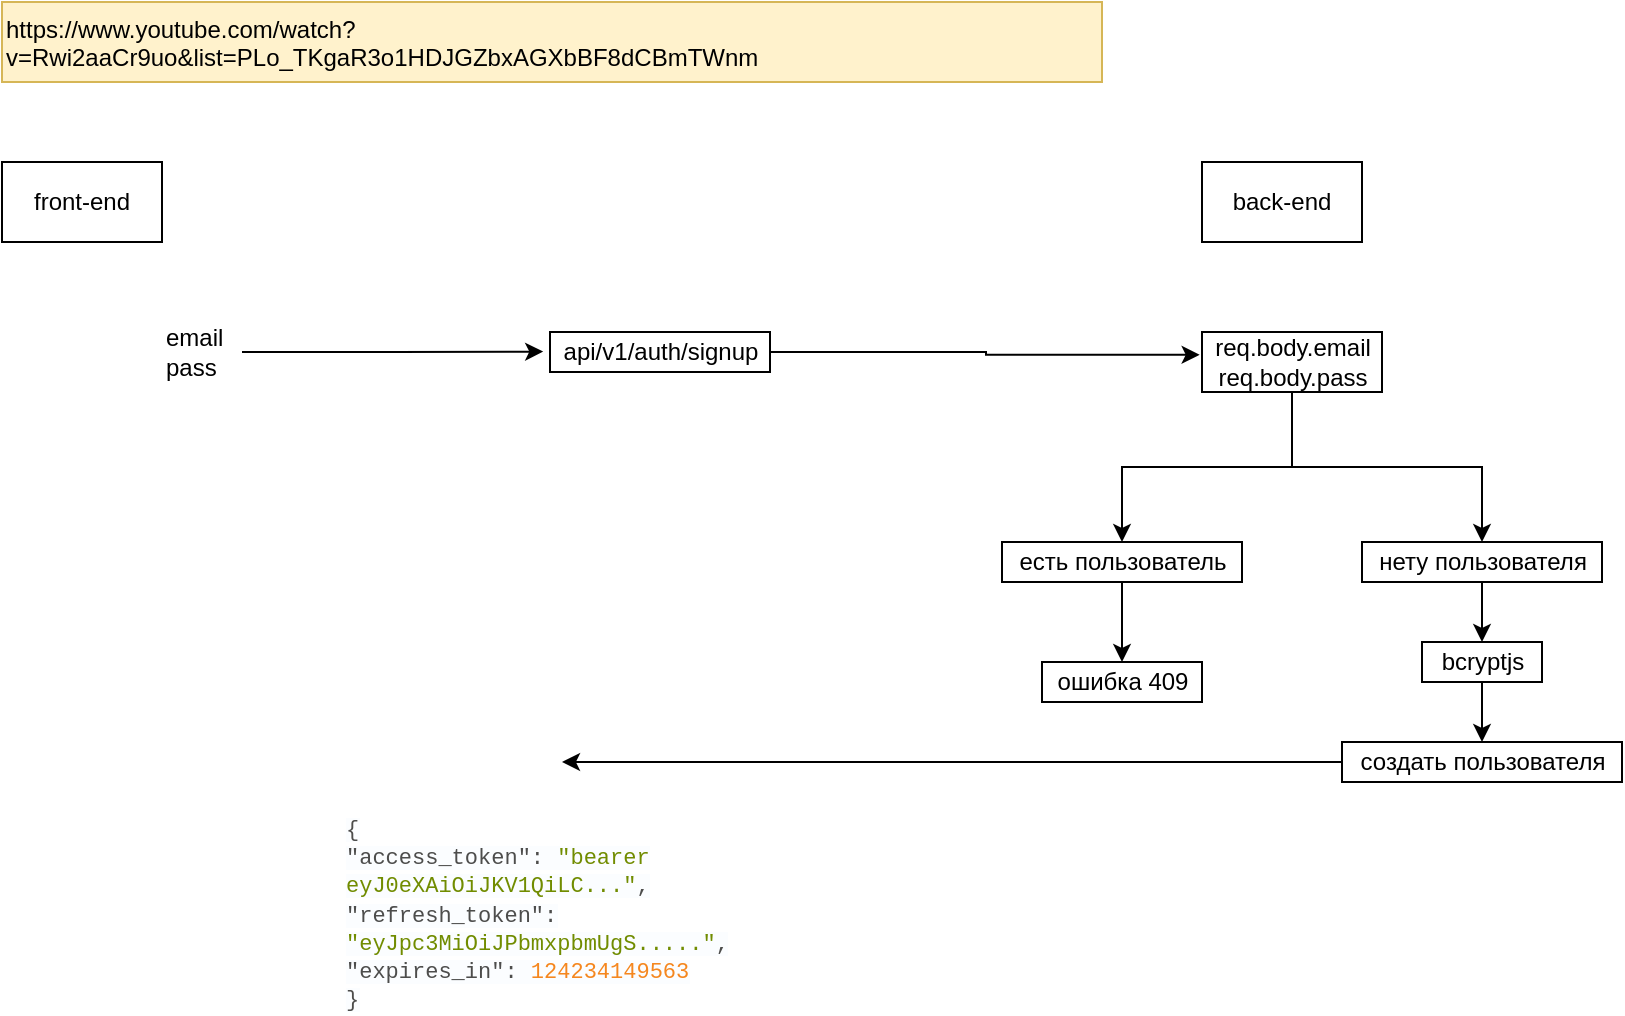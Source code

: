 <mxfile version="13.7.3" type="device" pages="3"><diagram id="lETfXe5tAOUT0ZYUBfgI" name="регистрация"><mxGraphModel dx="1024" dy="592" grid="1" gridSize="10" guides="1" tooltips="1" connect="1" arrows="1" fold="1" page="1" pageScale="1" pageWidth="827" pageHeight="1169" math="0" shadow="0"><root><mxCell id="0"/><mxCell id="1" parent="0"/><UserObject label="https://www.youtube.com/watch?v=Rwi2aaCr9uo&amp;list=PLo_TKgaR3o1HDJGZbxAGXbBF8dCBmTWnm" link="https://www.youtube.com/watch?v=Rwi2aaCr9uo&amp;list=PLo_TKgaR3o1HDJGZbxAGXbBF8dCBmTWnm" id="EkqoK-ifpojlDc0avgvz-1"><mxCell style="text;whiteSpace=wrap;html=1;fillColor=#fff2cc;strokeColor=#d6b656;" parent="1" vertex="1"><mxGeometry x="40" y="40" width="550" height="40" as="geometry"/></mxCell></UserObject><mxCell id="_f-C2mv3K6fEqYjBlifB-12" value="" style="edgeStyle=orthogonalEdgeStyle;rounded=0;orthogonalLoop=1;jettySize=auto;html=1;entryX=-0.013;entryY=0.38;entryDx=0;entryDy=0;entryPerimeter=0;" parent="1" source="EkqoK-ifpojlDc0avgvz-3" target="_f-C2mv3K6fEqYjBlifB-1" edge="1"><mxGeometry relative="1" as="geometry"><mxPoint x="640" y="220" as="targetPoint"/></mxGeometry></mxCell><mxCell id="EkqoK-ifpojlDc0avgvz-3" value="api/v1/auth/signup" style="text;html=1;align=center;verticalAlign=middle;resizable=0;points=[];autosize=1;strokeColor=#000000;" parent="1" vertex="1"><mxGeometry x="314" y="205" width="110" height="20" as="geometry"/></mxCell><mxCell id="EkqoK-ifpojlDc0avgvz-4" value="front-end" style="rounded=0;whiteSpace=wrap;html=1;strokeColor=#000000;" parent="1" vertex="1"><mxGeometry x="40" y="120" width="80" height="40" as="geometry"/></mxCell><mxCell id="EkqoK-ifpojlDc0avgvz-5" value="back-end" style="rounded=0;whiteSpace=wrap;html=1;strokeColor=#000000;" parent="1" vertex="1"><mxGeometry x="640" y="120" width="80" height="40" as="geometry"/></mxCell><mxCell id="_f-C2mv3K6fEqYjBlifB-10" style="edgeStyle=orthogonalEdgeStyle;rounded=0;orthogonalLoop=1;jettySize=auto;html=1;exitX=1;exitY=0.5;exitDx=0;exitDy=0;entryX=-0.031;entryY=0.49;entryDx=0;entryDy=0;entryPerimeter=0;" parent="1" source="EkqoK-ifpojlDc0avgvz-10" target="EkqoK-ifpojlDc0avgvz-3" edge="1"><mxGeometry relative="1" as="geometry"/></mxCell><mxCell id="EkqoK-ifpojlDc0avgvz-10" value="email&lt;br&gt;&lt;div&gt;&lt;span&gt;pass&lt;/span&gt;&lt;/div&gt;" style="whiteSpace=wrap;html=1;align=left;strokeColor=none;fillColor=none;" parent="1" vertex="1"><mxGeometry x="120" y="200" width="40" height="30" as="geometry"/></mxCell><mxCell id="_f-C2mv3K6fEqYjBlifB-3" value="" style="edgeStyle=orthogonalEdgeStyle;rounded=0;orthogonalLoop=1;jettySize=auto;html=1;" parent="1" source="_f-C2mv3K6fEqYjBlifB-1" target="_f-C2mv3K6fEqYjBlifB-2" edge="1"><mxGeometry relative="1" as="geometry"/></mxCell><mxCell id="_f-C2mv3K6fEqYjBlifB-5" value="" style="edgeStyle=orthogonalEdgeStyle;rounded=0;orthogonalLoop=1;jettySize=auto;html=1;" parent="1" source="_f-C2mv3K6fEqYjBlifB-1" target="_f-C2mv3K6fEqYjBlifB-4" edge="1"><mxGeometry relative="1" as="geometry"/></mxCell><mxCell id="_f-C2mv3K6fEqYjBlifB-1" value="req.body.email&lt;br&gt;req.body.pass" style="text;html=1;align=center;verticalAlign=middle;resizable=0;points=[];autosize=1;strokeColor=#000000;" parent="1" vertex="1"><mxGeometry x="640" y="205" width="90" height="30" as="geometry"/></mxCell><mxCell id="_f-C2mv3K6fEqYjBlifB-7" value="" style="edgeStyle=orthogonalEdgeStyle;rounded=0;orthogonalLoop=1;jettySize=auto;html=1;" parent="1" source="_f-C2mv3K6fEqYjBlifB-2" target="_f-C2mv3K6fEqYjBlifB-6" edge="1"><mxGeometry relative="1" as="geometry"/></mxCell><mxCell id="_f-C2mv3K6fEqYjBlifB-2" value="есть пользователь" style="text;html=1;align=center;verticalAlign=middle;resizable=0;points=[];autosize=1;strokeColor=#000000;" parent="1" vertex="1"><mxGeometry x="540" y="310" width="120" height="20" as="geometry"/></mxCell><mxCell id="_f-C2mv3K6fEqYjBlifB-9" value="" style="edgeStyle=orthogonalEdgeStyle;rounded=0;orthogonalLoop=1;jettySize=auto;html=1;" parent="1" source="EkqoK-ifpojlDc0avgvz-2" target="_f-C2mv3K6fEqYjBlifB-8" edge="1"><mxGeometry relative="1" as="geometry"/></mxCell><mxCell id="_f-C2mv3K6fEqYjBlifB-4" value="нету пользователя" style="text;html=1;align=center;verticalAlign=middle;resizable=0;points=[];autosize=1;strokeColor=#000000;" parent="1" vertex="1"><mxGeometry x="720" y="310" width="120" height="20" as="geometry"/></mxCell><mxCell id="_f-C2mv3K6fEqYjBlifB-6" value="ошибка 409" style="text;html=1;align=center;verticalAlign=middle;resizable=0;points=[];autosize=1;strokeColor=#000000;" parent="1" vertex="1"><mxGeometry x="560" y="370" width="80" height="20" as="geometry"/></mxCell><mxCell id="npZ7Pz6gxOvGcPfVy6lT-1" value="" style="edgeStyle=orthogonalEdgeStyle;rounded=0;orthogonalLoop=1;jettySize=auto;html=1;fontSize=11;" edge="1" parent="1" source="_f-C2mv3K6fEqYjBlifB-8"><mxGeometry relative="1" as="geometry"><mxPoint x="320" y="420" as="targetPoint"/></mxGeometry></mxCell><mxCell id="_f-C2mv3K6fEqYjBlifB-8" value="создать пользователя" style="text;html=1;align=center;verticalAlign=middle;resizable=0;points=[];autosize=1;strokeColor=#000000;" parent="1" vertex="1"><mxGeometry x="710" y="410" width="140" height="20" as="geometry"/></mxCell><mxCell id="EkqoK-ifpojlDc0avgvz-2" value="bcryptjs" style="text;html=1;align=center;verticalAlign=middle;resizable=0;points=[];autosize=1;strokeColor=#000000;" parent="1" vertex="1"><mxGeometry x="750" y="360" width="60" height="20" as="geometry"/></mxCell><mxCell id="_f-C2mv3K6fEqYjBlifB-14" value="" style="edgeStyle=orthogonalEdgeStyle;rounded=0;orthogonalLoop=1;jettySize=auto;html=1;" parent="1" source="_f-C2mv3K6fEqYjBlifB-4" target="EkqoK-ifpojlDc0avgvz-2" edge="1"><mxGeometry relative="1" as="geometry"><mxPoint x="780" y="330" as="sourcePoint"/><mxPoint x="780" y="410" as="targetPoint"/></mxGeometry></mxCell><mxCell id="dCVgIHrHkXSkZUAE9fwj-1" value="&lt;span style=&quot;color: rgb(77, 77, 76); font-family: menlo, monaco, consolas, &amp;quot;courier new&amp;quot;, courier, monospace; font-size: 11px; font-style: normal; font-weight: 400; letter-spacing: normal; text-indent: 0px; text-transform: none; word-spacing: 0px; background-color: rgb(251, 253, 255); display: inline; float: none;&quot;&gt;{&lt;br style=&quot;font-size: 11px;&quot;&gt;&lt;/span&gt;&lt;span class=&quot;hljs-attr&quot; style=&quot;transition: all 0.2s ease-in-out 0s, all 0.2s ease-in-out 0s, all 0.2s ease-in-out 0s, all 0.2s ease-in-out 0s, all 0.2s ease-in-out 0s; quotes: &amp;quot;«&amp;quot; &amp;quot;»&amp;quot;; color: rgb(77, 77, 76); font-family: menlo, monaco, consolas, &amp;quot;courier new&amp;quot;, courier, monospace; font-size: 11px; font-style: normal; font-weight: 400; letter-spacing: normal; text-indent: 0px; text-transform: none; word-spacing: 0px; background-color: rgb(251, 253, 255);&quot;&gt;&quot;access_token&quot;&lt;/span&gt;&lt;span style=&quot;color: rgb(77, 77, 76); font-family: menlo, monaco, consolas, &amp;quot;courier new&amp;quot;, courier, monospace; font-size: 11px; font-style: normal; font-weight: 400; letter-spacing: normal; text-indent: 0px; text-transform: none; word-spacing: 0px; background-color: rgb(251, 253, 255); display: inline; float: none;&quot;&gt;: &lt;/span&gt;&lt;span class=&quot;hljs-string&quot; style=&quot;transition: all 0.2s ease-in-out 0s, all 0.2s ease-in-out 0s, all 0.2s ease-in-out 0s, all 0.2s ease-in-out 0s, all 0.2s ease-in-out 0s; color: rgb(113, 140, 0); quotes: &amp;quot;«&amp;quot; &amp;quot;»&amp;quot;; font-family: menlo, monaco, consolas, &amp;quot;courier new&amp;quot;, courier, monospace; font-size: 11px; font-style: normal; font-weight: 400; letter-spacing: normal; text-indent: 0px; text-transform: none; word-spacing: 0px; background-color: rgb(251, 253, 255);&quot;&gt;&quot;bearer eyJ0eXAiOiJKV1QiLC...&quot;&lt;/span&gt;&lt;span style=&quot;color: rgb(77, 77, 76); font-family: menlo, monaco, consolas, &amp;quot;courier new&amp;quot;, courier, monospace; font-size: 11px; font-style: normal; font-weight: 400; letter-spacing: normal; text-indent: 0px; text-transform: none; word-spacing: 0px; background-color: rgb(251, 253, 255); display: inline; float: none;&quot;&gt;,&lt;br style=&quot;font-size: 11px;&quot;&gt;&lt;/span&gt;&lt;span class=&quot;hljs-attr&quot; style=&quot;transition: all 0.2s ease-in-out 0s, all 0.2s ease-in-out 0s, all 0.2s ease-in-out 0s, all 0.2s ease-in-out 0s, all 0.2s ease-in-out 0s; quotes: &amp;quot;«&amp;quot; &amp;quot;»&amp;quot;; color: rgb(77, 77, 76); font-family: menlo, monaco, consolas, &amp;quot;courier new&amp;quot;, courier, monospace; font-size: 11px; font-style: normal; font-weight: 400; letter-spacing: normal; text-indent: 0px; text-transform: none; word-spacing: 0px; background-color: rgb(251, 253, 255);&quot;&gt;&quot;refresh_token&quot;&lt;/span&gt;&lt;span style=&quot;color: rgb(77, 77, 76); font-family: menlo, monaco, consolas, &amp;quot;courier new&amp;quot;, courier, monospace; font-size: 11px; font-style: normal; font-weight: 400; letter-spacing: normal; text-indent: 0px; text-transform: none; word-spacing: 0px; background-color: rgb(251, 253, 255); display: inline; float: none;&quot;&gt;: &lt;/span&gt;&lt;span class=&quot;hljs-string&quot; style=&quot;transition: all 0.2s ease-in-out 0s, all 0.2s ease-in-out 0s, all 0.2s ease-in-out 0s, all 0.2s ease-in-out 0s, all 0.2s ease-in-out 0s; color: rgb(113, 140, 0); quotes: &amp;quot;«&amp;quot; &amp;quot;»&amp;quot;; font-family: menlo, monaco, consolas, &amp;quot;courier new&amp;quot;, courier, monospace; font-size: 11px; font-style: normal; font-weight: 400; letter-spacing: normal; text-indent: 0px; text-transform: none; word-spacing: 0px; background-color: rgb(251, 253, 255);&quot;&gt;&quot;eyJpc3MiOiJPbmxpbmUgS.....&quot;&lt;/span&gt;&lt;span style=&quot;color: rgb(77, 77, 76); font-family: menlo, monaco, consolas, &amp;quot;courier new&amp;quot;, courier, monospace; font-size: 11px; font-style: normal; font-weight: 400; letter-spacing: normal; text-indent: 0px; text-transform: none; word-spacing: 0px; background-color: rgb(251, 253, 255); display: inline; float: none;&quot;&gt;,&lt;br style=&quot;font-size: 11px;&quot;&gt;&lt;/span&gt;&lt;span class=&quot;hljs-attr&quot; style=&quot;transition: all 0.2s ease-in-out 0s, all 0.2s ease-in-out 0s, all 0.2s ease-in-out 0s, all 0.2s ease-in-out 0s, all 0.2s ease-in-out 0s; quotes: &amp;quot;«&amp;quot; &amp;quot;»&amp;quot;; color: rgb(77, 77, 76); font-family: menlo, monaco, consolas, &amp;quot;courier new&amp;quot;, courier, monospace; font-size: 11px; font-style: normal; font-weight: 400; letter-spacing: normal; text-indent: 0px; text-transform: none; word-spacing: 0px; background-color: rgb(251, 253, 255);&quot;&gt;&quot;expires_in&quot;&lt;/span&gt;&lt;span style=&quot;color: rgb(77, 77, 76); font-family: menlo, monaco, consolas, &amp;quot;courier new&amp;quot;, courier, monospace; font-size: 11px; font-style: normal; font-weight: 400; letter-spacing: normal; text-indent: 0px; text-transform: none; word-spacing: 0px; background-color: rgb(251, 253, 255); display: inline; float: none;&quot;&gt;: &lt;/span&gt;&lt;span class=&quot;hljs-number&quot; style=&quot;transition: all 0.2s ease-in-out 0s, all 0.2s ease-in-out 0s, all 0.2s ease-in-out 0s, all 0.2s ease-in-out 0s, all 0.2s ease-in-out 0s; color: rgb(245, 135, 31); quotes: &amp;quot;«&amp;quot; &amp;quot;»&amp;quot;; font-family: menlo, monaco, consolas, &amp;quot;courier new&amp;quot;, courier, monospace; font-size: 11px; font-style: normal; font-weight: 400; letter-spacing: normal; text-indent: 0px; text-transform: none; word-spacing: 0px; background-color: rgb(251, 253, 255);&quot;&gt;124234149563&lt;/span&gt;&lt;span style=&quot;color: rgb(77, 77, 76); font-family: menlo, monaco, consolas, &amp;quot;courier new&amp;quot;, courier, monospace; font-size: 11px; font-style: normal; font-weight: 400; letter-spacing: normal; text-indent: 0px; text-transform: none; word-spacing: 0px; background-color: rgb(251, 253, 255); display: inline; float: none;&quot;&gt;&lt;br style=&quot;font-size: 11px;&quot;&gt;}&lt;/span&gt;" style="text;whiteSpace=wrap;html=1;fontSize=11;" vertex="1" parent="1"><mxGeometry x="210" y="440" width="290" height="70" as="geometry"/></mxCell></root></mxGraphModel></diagram><diagram id="wbYeQRG2qOugLfUiVV8w" name="аунтификация"><mxGraphModel dx="1024" dy="592" grid="1" gridSize="10" guides="1" tooltips="1" connect="1" arrows="1" fold="1" page="1" pageScale="1" pageWidth="827" pageHeight="1169" math="0" shadow="0"><root><mxCell id="6sOqoWjY8E19bDUczfdh-0"/><mxCell id="6sOqoWjY8E19bDUczfdh-1" parent="6sOqoWjY8E19bDUczfdh-0"/><UserObject label="https://www.youtube.com/watch?v=Rwi2aaCr9uo&amp;list=PLo_TKgaR3o1HDJGZbxAGXbBF8dCBmTWnm" link="https://www.youtube.com/watch?v=Rwi2aaCr9uo&amp;list=PLo_TKgaR3o1HDJGZbxAGXbBF8dCBmTWnm" id="TXYIpJBqgN5Sq1oaFBYc-0"><mxCell style="text;whiteSpace=wrap;html=1;fillColor=#fff2cc;strokeColor=#d6b656;" parent="6sOqoWjY8E19bDUczfdh-1" vertex="1"><mxGeometry x="40" y="40" width="550" height="40" as="geometry"/></mxCell></UserObject><mxCell id="M9H0jTvXrvPwEbXQ6n63-0" value="" style="edgeStyle=orthogonalEdgeStyle;rounded=0;orthogonalLoop=1;jettySize=auto;html=1;entryX=-0.013;entryY=0.38;entryDx=0;entryDy=0;entryPerimeter=0;" parent="6sOqoWjY8E19bDUczfdh-1" source="M9H0jTvXrvPwEbXQ6n63-1" target="M9H0jTvXrvPwEbXQ6n63-8" edge="1"><mxGeometry relative="1" as="geometry"><mxPoint x="640" y="220" as="targetPoint"/></mxGeometry></mxCell><mxCell id="M9H0jTvXrvPwEbXQ6n63-1" value="api/v1/auth/login" style="text;html=1;align=center;verticalAlign=middle;resizable=0;points=[];autosize=1;strokeColor=#000000;" parent="6sOqoWjY8E19bDUczfdh-1" vertex="1"><mxGeometry x="319" y="205" width="100" height="20" as="geometry"/></mxCell><mxCell id="M9H0jTvXrvPwEbXQ6n63-2" value="front-end" style="rounded=0;whiteSpace=wrap;html=1;strokeColor=#000000;" parent="6sOqoWjY8E19bDUczfdh-1" vertex="1"><mxGeometry x="40" y="120" width="80" height="40" as="geometry"/></mxCell><mxCell id="M9H0jTvXrvPwEbXQ6n63-3" value="back-end" style="rounded=0;whiteSpace=wrap;html=1;strokeColor=#000000;" parent="6sOqoWjY8E19bDUczfdh-1" vertex="1"><mxGeometry x="640" y="120" width="80" height="40" as="geometry"/></mxCell><mxCell id="M9H0jTvXrvPwEbXQ6n63-4" style="edgeStyle=orthogonalEdgeStyle;rounded=0;orthogonalLoop=1;jettySize=auto;html=1;exitX=1;exitY=0.5;exitDx=0;exitDy=0;entryX=-0.031;entryY=0.49;entryDx=0;entryDy=0;entryPerimeter=0;" parent="6sOqoWjY8E19bDUczfdh-1" source="M9H0jTvXrvPwEbXQ6n63-5" target="M9H0jTvXrvPwEbXQ6n63-1" edge="1"><mxGeometry relative="1" as="geometry"/></mxCell><mxCell id="M9H0jTvXrvPwEbXQ6n63-5" value="email&lt;br&gt;&lt;div&gt;&lt;span&gt;pass&lt;/span&gt;&lt;/div&gt;" style="whiteSpace=wrap;html=1;align=left;strokeColor=none;fillColor=none;" parent="6sOqoWjY8E19bDUczfdh-1" vertex="1"><mxGeometry x="120" y="200" width="40" height="30" as="geometry"/></mxCell><mxCell id="M9H0jTvXrvPwEbXQ6n63-6" value="" style="edgeStyle=orthogonalEdgeStyle;rounded=0;orthogonalLoop=1;jettySize=auto;html=1;" parent="6sOqoWjY8E19bDUczfdh-1" source="M9H0jTvXrvPwEbXQ6n63-8" target="M9H0jTvXrvPwEbXQ6n63-10" edge="1"><mxGeometry relative="1" as="geometry"/></mxCell><mxCell id="M9H0jTvXrvPwEbXQ6n63-7" value="" style="edgeStyle=orthogonalEdgeStyle;rounded=0;orthogonalLoop=1;jettySize=auto;html=1;" parent="6sOqoWjY8E19bDUczfdh-1" source="M9H0jTvXrvPwEbXQ6n63-8" target="M9H0jTvXrvPwEbXQ6n63-12" edge="1"><mxGeometry relative="1" as="geometry"/></mxCell><mxCell id="M9H0jTvXrvPwEbXQ6n63-8" value="req.body.email&lt;br&gt;req.body.pass" style="text;html=1;align=center;verticalAlign=middle;resizable=0;points=[];autosize=1;strokeColor=#000000;" parent="6sOqoWjY8E19bDUczfdh-1" vertex="1"><mxGeometry x="590" y="205" width="90" height="30" as="geometry"/></mxCell><mxCell id="smUqeWIrh4z2OD8687dK-1" value="" style="edgeStyle=orthogonalEdgeStyle;rounded=0;orthogonalLoop=1;jettySize=auto;html=1;" parent="6sOqoWjY8E19bDUczfdh-1" source="smUqeWIrh4z2OD8687dK-0" target="M9H0jTvXrvPwEbXQ6n63-14" edge="1"><mxGeometry relative="1" as="geometry"/></mxCell><mxCell id="M9H0jTvXrvPwEbXQ6n63-10" value="есть пользователь" style="text;html=1;align=center;verticalAlign=middle;resizable=0;points=[];autosize=1;strokeColor=#000000;" parent="6sOqoWjY8E19bDUczfdh-1" vertex="1"><mxGeometry x="490" y="305" width="120" height="20" as="geometry"/></mxCell><mxCell id="M9H0jTvXrvPwEbXQ6n63-12" value="нету пользователя" style="text;html=1;align=center;verticalAlign=middle;resizable=0;points=[];autosize=1;strokeColor=#000000;" parent="6sOqoWjY8E19bDUczfdh-1" vertex="1"><mxGeometry x="670" y="305" width="120" height="20" as="geometry"/></mxCell><mxCell id="smUqeWIrh4z2OD8687dK-8" value="" style="edgeStyle=orthogonalEdgeStyle;rounded=0;orthogonalLoop=1;jettySize=auto;html=1;" parent="6sOqoWjY8E19bDUczfdh-1" source="M9H0jTvXrvPwEbXQ6n63-14" target="smUqeWIrh4z2OD8687dK-7" edge="1"><mxGeometry relative="1" as="geometry"/></mxCell><mxCell id="M9H0jTvXrvPwEbXQ6n63-14" value="пароли совпали" style="text;html=1;align=center;verticalAlign=middle;resizable=0;points=[];autosize=1;strokeColor=#000000;" parent="6sOqoWjY8E19bDUczfdh-1" vertex="1"><mxGeometry x="430" y="440" width="110" height="20" as="geometry"/></mxCell><mxCell id="M9H0jTvXrvPwEbXQ6n63-16" value="" style="edgeStyle=orthogonalEdgeStyle;rounded=0;orthogonalLoop=1;jettySize=auto;html=1;entryX=0.51;entryY=0.02;entryDx=0;entryDy=0;entryPerimeter=0;" parent="6sOqoWjY8E19bDUczfdh-1" source="M9H0jTvXrvPwEbXQ6n63-12" target="M9H0jTvXrvPwEbXQ6n63-17" edge="1"><mxGeometry relative="1" as="geometry"><mxPoint x="730" y="325" as="sourcePoint"/><mxPoint x="730" y="355" as="targetPoint"/></mxGeometry></mxCell><mxCell id="M9H0jTvXrvPwEbXQ6n63-17" value="ошибка 404" style="text;html=1;align=center;verticalAlign=middle;resizable=0;points=[];autosize=1;strokeColor=#000000;" parent="6sOqoWjY8E19bDUczfdh-1" vertex="1"><mxGeometry x="690" y="360" width="80" height="20" as="geometry"/></mxCell><mxCell id="smUqeWIrh4z2OD8687dK-4" value="" style="edgeStyle=orthogonalEdgeStyle;rounded=0;orthogonalLoop=1;jettySize=auto;html=1;" parent="6sOqoWjY8E19bDUczfdh-1" source="smUqeWIrh4z2OD8687dK-0" target="smUqeWIrh4z2OD8687dK-3" edge="1"><mxGeometry relative="1" as="geometry"/></mxCell><mxCell id="smUqeWIrh4z2OD8687dK-0" value="bcryptjs" style="text;html=1;align=center;verticalAlign=middle;resizable=0;points=[];autosize=1;strokeColor=#000000;" parent="6sOqoWjY8E19bDUczfdh-1" vertex="1"><mxGeometry x="520" y="360" width="60" height="20" as="geometry"/></mxCell><mxCell id="smUqeWIrh4z2OD8687dK-2" value="" style="edgeStyle=orthogonalEdgeStyle;rounded=0;orthogonalLoop=1;jettySize=auto;html=1;" parent="6sOqoWjY8E19bDUczfdh-1" source="M9H0jTvXrvPwEbXQ6n63-10" target="smUqeWIrh4z2OD8687dK-0" edge="1"><mxGeometry relative="1" as="geometry"><mxPoint x="550" y="325" as="sourcePoint"/><mxPoint x="550" y="430" as="targetPoint"/></mxGeometry></mxCell><mxCell id="smUqeWIrh4z2OD8687dK-6" value="" style="edgeStyle=orthogonalEdgeStyle;rounded=0;orthogonalLoop=1;jettySize=auto;html=1;" parent="6sOqoWjY8E19bDUczfdh-1" source="smUqeWIrh4z2OD8687dK-3" target="smUqeWIrh4z2OD8687dK-5" edge="1"><mxGeometry relative="1" as="geometry"/></mxCell><mxCell id="smUqeWIrh4z2OD8687dK-3" value="пароли не совпали" style="text;html=1;align=center;verticalAlign=middle;resizable=0;points=[];autosize=1;strokeColor=#000000;" parent="6sOqoWjY8E19bDUczfdh-1" vertex="1"><mxGeometry x="560" y="440" width="120" height="20" as="geometry"/></mxCell><mxCell id="smUqeWIrh4z2OD8687dK-5" value="ошибка 401" style="text;html=1;align=center;verticalAlign=middle;resizable=0;points=[];autosize=1;strokeColor=#000000;" parent="6sOqoWjY8E19bDUczfdh-1" vertex="1"><mxGeometry x="580" y="500" width="80" height="20" as="geometry"/></mxCell><mxCell id="gvozouZ7yzVcaIwQJCiJ-2" value="" style="edgeStyle=orthogonalEdgeStyle;rounded=0;orthogonalLoop=1;jettySize=auto;html=1;" edge="1" parent="6sOqoWjY8E19bDUczfdh-1" source="smUqeWIrh4z2OD8687dK-7" target="gvozouZ7yzVcaIwQJCiJ-1"><mxGeometry relative="1" as="geometry"/></mxCell><mxCell id="smUqeWIrh4z2OD8687dK-7" value="token" style="text;html=1;align=center;verticalAlign=middle;resizable=0;points=[];autosize=1;strokeColor=#000000;" parent="6sOqoWjY8E19bDUczfdh-1" vertex="1"><mxGeometry x="460" y="500" width="50" height="20" as="geometry"/></mxCell><mxCell id="smUqeWIrh4z2OD8687dK-9" value="jesonwebtoken" style="text;html=1;align=center;verticalAlign=middle;resizable=0;points=[];autosize=1;" parent="6sOqoWjY8E19bDUczfdh-1" vertex="1"><mxGeometry x="380" y="470" width="100" height="20" as="geometry"/></mxCell><mxCell id="gvozouZ7yzVcaIwQJCiJ-1" value="token" style="text;html=1;align=center;verticalAlign=middle;resizable=0;points=[];autosize=1;strokeColor=#000000;" vertex="1" parent="6sOqoWjY8E19bDUczfdh-1"><mxGeometry x="120" y="500" width="50" height="20" as="geometry"/></mxCell><mxCell id="gvozouZ7yzVcaIwQJCiJ-3" value="&lt;span style=&quot;color: rgb(77, 77, 76); font-family: menlo, monaco, consolas, &amp;quot;courier new&amp;quot;, courier, monospace; font-size: 11px; font-style: normal; font-weight: 400; letter-spacing: normal; text-indent: 0px; text-transform: none; word-spacing: 0px; background-color: rgb(251, 253, 255); display: inline; float: none;&quot;&gt;{&lt;br style=&quot;font-size: 11px;&quot;&gt;&lt;/span&gt;&lt;span class=&quot;hljs-attr&quot; style=&quot;transition: all 0.2s ease-in-out 0s, all 0.2s ease-in-out 0s, all 0.2s ease-in-out 0s, all 0.2s ease-in-out 0s, all 0.2s ease-in-out 0s; quotes: &amp;quot;«&amp;quot; &amp;quot;»&amp;quot;; color: rgb(77, 77, 76); font-family: menlo, monaco, consolas, &amp;quot;courier new&amp;quot;, courier, monospace; font-size: 11px; font-style: normal; font-weight: 400; letter-spacing: normal; text-indent: 0px; text-transform: none; word-spacing: 0px; background-color: rgb(251, 253, 255);&quot;&gt;&quot;access_token&quot;&lt;/span&gt;&lt;span style=&quot;color: rgb(77, 77, 76); font-family: menlo, monaco, consolas, &amp;quot;courier new&amp;quot;, courier, monospace; font-size: 11px; font-style: normal; font-weight: 400; letter-spacing: normal; text-indent: 0px; text-transform: none; word-spacing: 0px; background-color: rgb(251, 253, 255); display: inline; float: none;&quot;&gt;: &lt;/span&gt;&lt;span class=&quot;hljs-string&quot; style=&quot;transition: all 0.2s ease-in-out 0s, all 0.2s ease-in-out 0s, all 0.2s ease-in-out 0s, all 0.2s ease-in-out 0s, all 0.2s ease-in-out 0s; color: rgb(113, 140, 0); quotes: &amp;quot;«&amp;quot; &amp;quot;»&amp;quot;; font-family: menlo, monaco, consolas, &amp;quot;courier new&amp;quot;, courier, monospace; font-size: 11px; font-style: normal; font-weight: 400; letter-spacing: normal; text-indent: 0px; text-transform: none; word-spacing: 0px; background-color: rgb(251, 253, 255);&quot;&gt;&quot;bearer eyJ0eXAiOiJKV1QiLC...&quot;&lt;/span&gt;&lt;span style=&quot;color: rgb(77, 77, 76); font-family: menlo, monaco, consolas, &amp;quot;courier new&amp;quot;, courier, monospace; font-size: 11px; font-style: normal; font-weight: 400; letter-spacing: normal; text-indent: 0px; text-transform: none; word-spacing: 0px; background-color: rgb(251, 253, 255); display: inline; float: none;&quot;&gt;,&lt;br style=&quot;font-size: 11px;&quot;&gt;&lt;/span&gt;&lt;span class=&quot;hljs-attr&quot; style=&quot;transition: all 0.2s ease-in-out 0s, all 0.2s ease-in-out 0s, all 0.2s ease-in-out 0s, all 0.2s ease-in-out 0s, all 0.2s ease-in-out 0s; quotes: &amp;quot;«&amp;quot; &amp;quot;»&amp;quot;; color: rgb(77, 77, 76); font-family: menlo, monaco, consolas, &amp;quot;courier new&amp;quot;, courier, monospace; font-size: 11px; font-style: normal; font-weight: 400; letter-spacing: normal; text-indent: 0px; text-transform: none; word-spacing: 0px; background-color: rgb(251, 253, 255);&quot;&gt;&quot;refresh_token&quot;&lt;/span&gt;&lt;span style=&quot;color: rgb(77, 77, 76); font-family: menlo, monaco, consolas, &amp;quot;courier new&amp;quot;, courier, monospace; font-size: 11px; font-style: normal; font-weight: 400; letter-spacing: normal; text-indent: 0px; text-transform: none; word-spacing: 0px; background-color: rgb(251, 253, 255); display: inline; float: none;&quot;&gt;: &lt;/span&gt;&lt;span class=&quot;hljs-string&quot; style=&quot;transition: all 0.2s ease-in-out 0s, all 0.2s ease-in-out 0s, all 0.2s ease-in-out 0s, all 0.2s ease-in-out 0s, all 0.2s ease-in-out 0s; color: rgb(113, 140, 0); quotes: &amp;quot;«&amp;quot; &amp;quot;»&amp;quot;; font-family: menlo, monaco, consolas, &amp;quot;courier new&amp;quot;, courier, monospace; font-size: 11px; font-style: normal; font-weight: 400; letter-spacing: normal; text-indent: 0px; text-transform: none; word-spacing: 0px; background-color: rgb(251, 253, 255);&quot;&gt;&quot;eyJpc3MiOiJPbmxpbmUgS.....&quot;&lt;/span&gt;&lt;span style=&quot;color: rgb(77, 77, 76); font-family: menlo, monaco, consolas, &amp;quot;courier new&amp;quot;, courier, monospace; font-size: 11px; font-style: normal; font-weight: 400; letter-spacing: normal; text-indent: 0px; text-transform: none; word-spacing: 0px; background-color: rgb(251, 253, 255); display: inline; float: none;&quot;&gt;,&lt;br style=&quot;font-size: 11px;&quot;&gt;&lt;/span&gt;&lt;span class=&quot;hljs-attr&quot; style=&quot;transition: all 0.2s ease-in-out 0s, all 0.2s ease-in-out 0s, all 0.2s ease-in-out 0s, all 0.2s ease-in-out 0s, all 0.2s ease-in-out 0s; quotes: &amp;quot;«&amp;quot; &amp;quot;»&amp;quot;; color: rgb(77, 77, 76); font-family: menlo, monaco, consolas, &amp;quot;courier new&amp;quot;, courier, monospace; font-size: 11px; font-style: normal; font-weight: 400; letter-spacing: normal; text-indent: 0px; text-transform: none; word-spacing: 0px; background-color: rgb(251, 253, 255);&quot;&gt;&quot;expires_in&quot;&lt;/span&gt;&lt;span style=&quot;color: rgb(77, 77, 76); font-family: menlo, monaco, consolas, &amp;quot;courier new&amp;quot;, courier, monospace; font-size: 11px; font-style: normal; font-weight: 400; letter-spacing: normal; text-indent: 0px; text-transform: none; word-spacing: 0px; background-color: rgb(251, 253, 255); display: inline; float: none;&quot;&gt;: &lt;/span&gt;&lt;span class=&quot;hljs-number&quot; style=&quot;transition: all 0.2s ease-in-out 0s, all 0.2s ease-in-out 0s, all 0.2s ease-in-out 0s, all 0.2s ease-in-out 0s, all 0.2s ease-in-out 0s; color: rgb(245, 135, 31); quotes: &amp;quot;«&amp;quot; &amp;quot;»&amp;quot;; font-family: menlo, monaco, consolas, &amp;quot;courier new&amp;quot;, courier, monospace; font-size: 11px; font-style: normal; font-weight: 400; letter-spacing: normal; text-indent: 0px; text-transform: none; word-spacing: 0px; background-color: rgb(251, 253, 255);&quot;&gt;124234149563&lt;/span&gt;&lt;span style=&quot;color: rgb(77, 77, 76); font-family: menlo, monaco, consolas, &amp;quot;courier new&amp;quot;, courier, monospace; font-size: 11px; font-style: normal; font-weight: 400; letter-spacing: normal; text-indent: 0px; text-transform: none; word-spacing: 0px; background-color: rgb(251, 253, 255); display: inline; float: none;&quot;&gt;&lt;br style=&quot;font-size: 11px;&quot;&gt;}&lt;/span&gt;" style="text;whiteSpace=wrap;html=1;fontSize=11;" vertex="1" parent="6sOqoWjY8E19bDUczfdh-1"><mxGeometry x="100" y="420" width="290" height="70" as="geometry"/></mxCell><mxCell id="g5p_xjqG70gJkTkS2flr-0" value="когда наступает expires_in" style="text;html=1;align=center;verticalAlign=middle;resizable=0;points=[];autosize=1;fontSize=11;" vertex="1" parent="6sOqoWjY8E19bDUczfdh-1"><mxGeometry x="274" y="740" width="150" height="20" as="geometry"/></mxCell><mxCell id="g5p_xjqG70gJkTkS2flr-2" value="" style="edgeStyle=orthogonalEdgeStyle;rounded=0;orthogonalLoop=1;jettySize=auto;html=1;fontSize=11;" edge="1" parent="6sOqoWjY8E19bDUczfdh-1" source="g5p_xjqG70gJkTkS2flr-1"><mxGeometry relative="1" as="geometry"><mxPoint x="500" y="790" as="targetPoint"/></mxGeometry></mxCell><mxCell id="g5p_xjqG70gJkTkS2flr-1" value="refresh_token" style="text;html=1;align=center;verticalAlign=middle;resizable=0;points=[];autosize=1;fontSize=11;strokeColor=#000000;" vertex="1" parent="6sOqoWjY8E19bDUczfdh-1"><mxGeometry x="90" y="780" width="80" height="20" as="geometry"/></mxCell><mxCell id="g5p_xjqG70gJkTkS2flr-5" value="" style="edgeStyle=orthogonalEdgeStyle;rounded=0;orthogonalLoop=1;jettySize=auto;html=1;fontSize=11;" edge="1" parent="6sOqoWjY8E19bDUczfdh-1" source="g5p_xjqG70gJkTkS2flr-3" target="g5p_xjqG70gJkTkS2flr-4"><mxGeometry relative="1" as="geometry"/></mxCell><mxCell id="g5p_xjqG70gJkTkS2flr-7" value="" style="edgeStyle=orthogonalEdgeStyle;rounded=0;orthogonalLoop=1;jettySize=auto;html=1;fontSize=11;" edge="1" parent="6sOqoWjY8E19bDUczfdh-1" source="g5p_xjqG70gJkTkS2flr-3" target="g5p_xjqG70gJkTkS2flr-6"><mxGeometry relative="1" as="geometry"/></mxCell><mxCell id="g5p_xjqG70gJkTkS2flr-3" value="токен валидный" style="text;html=1;align=center;verticalAlign=middle;resizable=0;points=[];autosize=1;fontSize=11;labelBorderColor=none;strokeColor=#000000;" vertex="1" parent="6sOqoWjY8E19bDUczfdh-1"><mxGeometry x="500" y="780" width="100" height="20" as="geometry"/></mxCell><mxCell id="g5p_xjqG70gJkTkS2flr-11" value="" style="edgeStyle=orthogonalEdgeStyle;rounded=0;orthogonalLoop=1;jettySize=auto;html=1;fontSize=11;" edge="1" parent="6sOqoWjY8E19bDUczfdh-1" source="g5p_xjqG70gJkTkS2flr-4" target="g5p_xjqG70gJkTkS2flr-10"><mxGeometry relative="1" as="geometry"/></mxCell><mxCell id="g5p_xjqG70gJkTkS2flr-4" value="да" style="text;html=1;align=center;verticalAlign=middle;resizable=0;points=[];autosize=1;fontSize=11;labelBorderColor=none;strokeColor=#000000;" vertex="1" parent="6sOqoWjY8E19bDUczfdh-1"><mxGeometry x="470" y="860" width="30" height="20" as="geometry"/></mxCell><mxCell id="g5p_xjqG70gJkTkS2flr-9" value="" style="edgeStyle=orthogonalEdgeStyle;rounded=0;orthogonalLoop=1;jettySize=auto;html=1;fontSize=11;" edge="1" parent="6sOqoWjY8E19bDUczfdh-1" source="g5p_xjqG70gJkTkS2flr-6" target="g5p_xjqG70gJkTkS2flr-8"><mxGeometry relative="1" as="geometry"/></mxCell><mxCell id="g5p_xjqG70gJkTkS2flr-6" value="нет" style="text;html=1;align=center;verticalAlign=middle;resizable=0;points=[];autosize=1;fontSize=11;labelBorderColor=none;strokeColor=#000000;" vertex="1" parent="6sOqoWjY8E19bDUczfdh-1"><mxGeometry x="600" y="860" width="30" height="20" as="geometry"/></mxCell><mxCell id="g5p_xjqG70gJkTkS2flr-8" value="ошибка 401" style="text;html=1;align=center;verticalAlign=middle;resizable=0;points=[];autosize=1;fontSize=11;labelBorderColor=none;strokeColor=#000000;" vertex="1" parent="6sOqoWjY8E19bDUczfdh-1"><mxGeometry x="575" y="920" width="80" height="20" as="geometry"/></mxCell><mxCell id="g5p_xjqG70gJkTkS2flr-10" value="bearer token" style="text;html=1;align=center;verticalAlign=middle;resizable=0;points=[];autosize=1;fontSize=11;labelBorderColor=none;strokeColor=#000000;" vertex="1" parent="6sOqoWjY8E19bDUczfdh-1"><mxGeometry x="90" y="860" width="80" height="20" as="geometry"/></mxCell><mxCell id="soadtLadPDzdod_jK-GU-0" value="&lt;span style=&quot;color: rgb(77 , 77 , 76) ; font-family: &amp;#34;menlo&amp;#34; , &amp;#34;monaco&amp;#34; , &amp;#34;consolas&amp;#34; , &amp;#34;courier new&amp;#34; , &amp;#34;courier&amp;#34; , monospace ; font-size: 11px ; font-style: normal ; font-weight: 400 ; letter-spacing: normal ; text-indent: 0px ; text-transform: none ; word-spacing: 0px ; background-color: rgb(251 , 253 , 255) ; display: inline ; float: none&quot;&gt;{&lt;br style=&quot;font-size: 11px&quot;&gt;&lt;/span&gt;&lt;span class=&quot;hljs-attr&quot; style=&quot;transition: all 0.2s ease-in-out 0s , all 0.2s ease-in-out 0s , all 0.2s ease-in-out 0s , all 0.2s ease-in-out 0s , all 0.2s ease-in-out 0s ; quotes: &amp;#34;«&amp;#34; &amp;#34;»&amp;#34; ; color: rgb(77 , 77 , 76) ; font-family: &amp;#34;menlo&amp;#34; , &amp;#34;monaco&amp;#34; , &amp;#34;consolas&amp;#34; , &amp;#34;courier new&amp;#34; , &amp;#34;courier&amp;#34; , monospace ; font-size: 11px ; font-style: normal ; font-weight: 400 ; letter-spacing: normal ; text-indent: 0px ; text-transform: none ; word-spacing: 0px ; background-color: rgb(251 , 253 , 255)&quot;&gt;&quot;access_token&quot;&lt;/span&gt;&lt;span style=&quot;color: rgb(77 , 77 , 76) ; font-family: &amp;#34;menlo&amp;#34; , &amp;#34;monaco&amp;#34; , &amp;#34;consolas&amp;#34; , &amp;#34;courier new&amp;#34; , &amp;#34;courier&amp;#34; , monospace ; font-size: 11px ; font-style: normal ; font-weight: 400 ; letter-spacing: normal ; text-indent: 0px ; text-transform: none ; word-spacing: 0px ; background-color: rgb(251 , 253 , 255) ; display: inline ; float: none&quot;&gt;: &lt;/span&gt;&lt;span class=&quot;hljs-string&quot; style=&quot;transition: all 0.2s ease-in-out 0s , all 0.2s ease-in-out 0s , all 0.2s ease-in-out 0s , all 0.2s ease-in-out 0s , all 0.2s ease-in-out 0s ; color: rgb(113 , 140 , 0) ; quotes: &amp;#34;«&amp;#34; &amp;#34;»&amp;#34; ; font-family: &amp;#34;menlo&amp;#34; , &amp;#34;monaco&amp;#34; , &amp;#34;consolas&amp;#34; , &amp;#34;courier new&amp;#34; , &amp;#34;courier&amp;#34; , monospace ; font-size: 11px ; font-style: normal ; font-weight: 400 ; letter-spacing: normal ; text-indent: 0px ; text-transform: none ; word-spacing: 0px ; background-color: rgb(251 , 253 , 255)&quot;&gt;&quot;bearer eyJ0eXAiOiJKV1QiLC...&quot;&lt;/span&gt;&lt;span style=&quot;color: rgb(77 , 77 , 76) ; font-family: &amp;#34;menlo&amp;#34; , &amp;#34;monaco&amp;#34; , &amp;#34;consolas&amp;#34; , &amp;#34;courier new&amp;#34; , &amp;#34;courier&amp;#34; , monospace ; font-size: 11px ; font-style: normal ; font-weight: 400 ; letter-spacing: normal ; text-indent: 0px ; text-transform: none ; word-spacing: 0px ; background-color: rgb(251 , 253 , 255) ; display: inline ; float: none&quot;&gt;,&lt;/span&gt;&lt;span style=&quot;color: rgb(77 , 77 , 76) ; font-family: &amp;#34;menlo&amp;#34; , &amp;#34;monaco&amp;#34; , &amp;#34;consolas&amp;#34; , &amp;#34;courier new&amp;#34; , &amp;#34;courier&amp;#34; , monospace ; font-size: 11px ; font-style: normal ; font-weight: 400 ; letter-spacing: normal ; text-indent: 0px ; text-transform: none ; word-spacing: 0px ; background-color: rgb(251 , 253 , 255) ; display: inline ; float: none&quot;&gt;&lt;br style=&quot;font-size: 11px&quot;&gt;&lt;/span&gt;&lt;span class=&quot;hljs-attr&quot; style=&quot;transition: all 0.2s ease-in-out 0s , all 0.2s ease-in-out 0s , all 0.2s ease-in-out 0s , all 0.2s ease-in-out 0s , all 0.2s ease-in-out 0s ; quotes: &amp;#34;«&amp;#34; &amp;#34;»&amp;#34; ; color: rgb(77 , 77 , 76) ; font-family: &amp;#34;menlo&amp;#34; , &amp;#34;monaco&amp;#34; , &amp;#34;consolas&amp;#34; , &amp;#34;courier new&amp;#34; , &amp;#34;courier&amp;#34; , monospace ; font-size: 11px ; font-style: normal ; font-weight: 400 ; letter-spacing: normal ; text-indent: 0px ; text-transform: none ; word-spacing: 0px ; background-color: rgb(251 , 253 , 255)&quot;&gt;&quot;expires_in&quot;&lt;/span&gt;&lt;span style=&quot;color: rgb(77 , 77 , 76) ; font-family: &amp;#34;menlo&amp;#34; , &amp;#34;monaco&amp;#34; , &amp;#34;consolas&amp;#34; , &amp;#34;courier new&amp;#34; , &amp;#34;courier&amp;#34; , monospace ; font-size: 11px ; font-style: normal ; font-weight: 400 ; letter-spacing: normal ; text-indent: 0px ; text-transform: none ; word-spacing: 0px ; background-color: rgb(251 , 253 , 255) ; display: inline ; float: none&quot;&gt;: &lt;/span&gt;&lt;span class=&quot;hljs-number&quot; style=&quot;transition: all 0.2s ease-in-out 0s , all 0.2s ease-in-out 0s , all 0.2s ease-in-out 0s , all 0.2s ease-in-out 0s , all 0.2s ease-in-out 0s ; color: rgb(245 , 135 , 31) ; quotes: &amp;#34;«&amp;#34; &amp;#34;»&amp;#34; ; font-family: &amp;#34;menlo&amp;#34; , &amp;#34;monaco&amp;#34; , &amp;#34;consolas&amp;#34; , &amp;#34;courier new&amp;#34; , &amp;#34;courier&amp;#34; , monospace ; font-size: 11px ; font-style: normal ; font-weight: 400 ; letter-spacing: normal ; text-indent: 0px ; text-transform: none ; word-spacing: 0px ; background-color: rgb(251 , 253 , 255)&quot;&gt;124234149563&lt;/span&gt;&lt;span style=&quot;color: rgb(77 , 77 , 76) ; font-family: &amp;#34;menlo&amp;#34; , &amp;#34;monaco&amp;#34; , &amp;#34;consolas&amp;#34; , &amp;#34;courier new&amp;#34; , &amp;#34;courier&amp;#34; , monospace ; font-size: 11px ; font-style: normal ; font-weight: 400 ; letter-spacing: normal ; text-indent: 0px ; text-transform: none ; word-spacing: 0px ; background-color: rgb(251 , 253 , 255) ; display: inline ; float: none&quot;&gt;&lt;br style=&quot;font-size: 11px&quot;&gt;}&lt;/span&gt;" style="text;whiteSpace=wrap;html=1;fontSize=11;" vertex="1" parent="6sOqoWjY8E19bDUczfdh-1"><mxGeometry x="86.5" y="570" width="290" height="70" as="geometry"/></mxCell><mxCell id="soadtLadPDzdod_jK-GU-1" value="&lt;span style=&quot;color: rgb(77 , 77 , 76) ; font-family: &amp;#34;menlo&amp;#34; , &amp;#34;monaco&amp;#34; , &amp;#34;consolas&amp;#34; , &amp;#34;courier new&amp;#34; , &amp;#34;courier&amp;#34; , monospace ; font-size: 11px ; font-style: normal ; font-weight: 400 ; letter-spacing: normal ; text-indent: 0px ; text-transform: none ; word-spacing: 0px ; background-color: rgb(251 , 253 , 255) ; display: inline ; float: none&quot;&gt;{&lt;/span&gt;&lt;span style=&quot;color: rgb(77 , 77 , 76) ; font-family: &amp;#34;menlo&amp;#34; , &amp;#34;monaco&amp;#34; , &amp;#34;consolas&amp;#34; , &amp;#34;courier new&amp;#34; , &amp;#34;courier&amp;#34; , monospace ; font-size: 11px ; font-style: normal ; font-weight: 400 ; letter-spacing: normal ; text-indent: 0px ; text-transform: none ; word-spacing: 0px ; background-color: rgb(251 , 253 , 255) ; display: inline ; float: none&quot;&gt;&lt;br style=&quot;font-size: 11px&quot;&gt;&lt;/span&gt;&lt;span class=&quot;hljs-attr&quot; style=&quot;transition: all 0.2s ease-in-out 0s , all 0.2s ease-in-out 0s , all 0.2s ease-in-out 0s , all 0.2s ease-in-out 0s , all 0.2s ease-in-out 0s ; quotes: &amp;#34;«&amp;#34; &amp;#34;»&amp;#34; ; color: rgb(77 , 77 , 76) ; font-family: &amp;#34;menlo&amp;#34; , &amp;#34;monaco&amp;#34; , &amp;#34;consolas&amp;#34; , &amp;#34;courier new&amp;#34; , &amp;#34;courier&amp;#34; , monospace ; font-size: 11px ; font-style: normal ; font-weight: 400 ; letter-spacing: normal ; text-indent: 0px ; text-transform: none ; word-spacing: 0px ; background-color: rgb(251 , 253 , 255)&quot;&gt;&quot;refresh_token&quot;&lt;/span&gt;&lt;span style=&quot;color: rgb(77 , 77 , 76) ; font-family: &amp;#34;menlo&amp;#34; , &amp;#34;monaco&amp;#34; , &amp;#34;consolas&amp;#34; , &amp;#34;courier new&amp;#34; , &amp;#34;courier&amp;#34; , monospace ; font-size: 11px ; font-style: normal ; font-weight: 400 ; letter-spacing: normal ; text-indent: 0px ; text-transform: none ; word-spacing: 0px ; background-color: rgb(251 , 253 , 255) ; display: inline ; float: none&quot;&gt;: &lt;/span&gt;&lt;span class=&quot;hljs-string&quot; style=&quot;transition: all 0.2s ease-in-out 0s , all 0.2s ease-in-out 0s , all 0.2s ease-in-out 0s , all 0.2s ease-in-out 0s , all 0.2s ease-in-out 0s ; color: rgb(113 , 140 , 0) ; quotes: &amp;#34;«&amp;#34; &amp;#34;»&amp;#34; ; font-family: &amp;#34;menlo&amp;#34; , &amp;#34;monaco&amp;#34; , &amp;#34;consolas&amp;#34; , &amp;#34;courier new&amp;#34; , &amp;#34;courier&amp;#34; , monospace ; font-size: 11px ; font-style: normal ; font-weight: 400 ; letter-spacing: normal ; text-indent: 0px ; text-transform: none ; word-spacing: 0px ; background-color: rgb(251 , 253 , 255)&quot;&gt;&quot;eyJpc3MiOiJPbmxpbmUgS.....&quot;&lt;/span&gt;&lt;span style=&quot;color: rgb(77 , 77 , 76) ; font-family: &amp;#34;menlo&amp;#34; , &amp;#34;monaco&amp;#34; , &amp;#34;consolas&amp;#34; , &amp;#34;courier new&amp;#34; , &amp;#34;courier&amp;#34; , monospace ; font-size: 11px ; font-style: normal ; font-weight: 400 ; letter-spacing: normal ; text-indent: 0px ; text-transform: none ; word-spacing: 0px ; background-color: rgb(251 , 253 , 255) ; display: inline ; float: none&quot;&gt;,&lt;br style=&quot;font-size: 11px&quot;&gt;&lt;/span&gt;&lt;span class=&quot;hljs-attr&quot; style=&quot;transition: all 0.2s ease-in-out 0s , all 0.2s ease-in-out 0s , all 0.2s ease-in-out 0s , all 0.2s ease-in-out 0s , all 0.2s ease-in-out 0s ; quotes: &amp;#34;«&amp;#34; &amp;#34;»&amp;#34; ; color: rgb(77 , 77 , 76) ; font-family: &amp;#34;menlo&amp;#34; , &amp;#34;monaco&amp;#34; , &amp;#34;consolas&amp;#34; , &amp;#34;courier new&amp;#34; , &amp;#34;courier&amp;#34; , monospace ; font-size: 11px ; font-style: normal ; font-weight: 400 ; letter-spacing: normal ; text-indent: 0px ; text-transform: none ; word-spacing: 0px ; background-color: rgb(251 , 253 , 255)&quot;&gt;&quot;expires_in&quot;&lt;/span&gt;&lt;span style=&quot;color: rgb(77 , 77 , 76) ; font-family: &amp;#34;menlo&amp;#34; , &amp;#34;monaco&amp;#34; , &amp;#34;consolas&amp;#34; , &amp;#34;courier new&amp;#34; , &amp;#34;courier&amp;#34; , monospace ; font-size: 11px ; font-style: normal ; font-weight: 400 ; letter-spacing: normal ; text-indent: 0px ; text-transform: none ; word-spacing: 0px ; background-color: rgb(251 , 253 , 255) ; display: inline ; float: none&quot;&gt;: &lt;/span&gt;&lt;span class=&quot;hljs-number&quot; style=&quot;transition: all 0.2s ease-in-out 0s , all 0.2s ease-in-out 0s , all 0.2s ease-in-out 0s , all 0.2s ease-in-out 0s , all 0.2s ease-in-out 0s ; color: rgb(245 , 135 , 31) ; quotes: &amp;#34;«&amp;#34; &amp;#34;»&amp;#34; ; font-family: &amp;#34;menlo&amp;#34; , &amp;#34;monaco&amp;#34; , &amp;#34;consolas&amp;#34; , &amp;#34;courier new&amp;#34; , &amp;#34;courier&amp;#34; , monospace ; font-size: 11px ; font-style: normal ; font-weight: 400 ; letter-spacing: normal ; text-indent: 0px ; text-transform: none ; word-spacing: 0px ; background-color: rgb(251 , 253 , 255)&quot;&gt;124234149563&lt;/span&gt;&lt;span style=&quot;color: rgb(77 , 77 , 76) ; font-family: &amp;#34;menlo&amp;#34; , &amp;#34;monaco&amp;#34; , &amp;#34;consolas&amp;#34; , &amp;#34;courier new&amp;#34; , &amp;#34;courier&amp;#34; , monospace ; font-size: 11px ; font-style: normal ; font-weight: 400 ; letter-spacing: normal ; text-indent: 0px ; text-transform: none ; word-spacing: 0px ; background-color: rgb(251 , 253 , 255) ; display: inline ; float: none&quot;&gt;&lt;br style=&quot;font-size: 11px&quot;&gt;}&lt;/span&gt;" style="text;whiteSpace=wrap;html=1;fontSize=11;" vertex="1" parent="6sOqoWjY8E19bDUczfdh-1"><mxGeometry x="460" y="570" width="290" height="70" as="geometry"/></mxCell><mxCell id="soadtLadPDzdod_jK-GU-2" value="access_token" style="rounded=0;whiteSpace=wrap;html=1;strokeColor=#000000;fontSize=11;" vertex="1" parent="6sOqoWjY8E19bDUczfdh-1"><mxGeometry x="80" y="1040" width="80" height="40" as="geometry"/></mxCell></root></mxGraphModel></diagram><diagram id="7mPpiJY8gHfLKgciFY0S" name="авторизация"><mxGraphModel dx="1024" dy="592" grid="1" gridSize="10" guides="1" tooltips="1" connect="1" arrows="1" fold="1" page="1" pageScale="1" pageWidth="827" pageHeight="1169" math="0" shadow="0"><root><mxCell id="NvnTZ8Yi3g5UmFaRoHG_-0"/><mxCell id="NvnTZ8Yi3g5UmFaRoHG_-1" parent="NvnTZ8Yi3g5UmFaRoHG_-0"/><mxCell id="krp4EWn6b3AbGmxDSOUr-0" value="" style="edgeStyle=orthogonalEdgeStyle;rounded=0;orthogonalLoop=1;jettySize=auto;html=1;entryX=-0.013;entryY=0.38;entryDx=0;entryDy=0;entryPerimeter=0;" edge="1" parent="NvnTZ8Yi3g5UmFaRoHG_-1" source="krp4EWn6b3AbGmxDSOUr-1" target="krp4EWn6b3AbGmxDSOUr-8"><mxGeometry relative="1" as="geometry"><mxPoint x="640" y="140" as="targetPoint"/></mxGeometry></mxCell><mxCell id="krp4EWn6b3AbGmxDSOUr-1" value="api/v1/some-page" style="text;html=1;align=center;verticalAlign=middle;resizable=0;points=[];autosize=1;strokeColor=#000000;" vertex="1" parent="NvnTZ8Yi3g5UmFaRoHG_-1"><mxGeometry x="314" y="125" width="110" height="20" as="geometry"/></mxCell><mxCell id="krp4EWn6b3AbGmxDSOUr-2" value="front-end" style="rounded=0;whiteSpace=wrap;html=1;strokeColor=#000000;" vertex="1" parent="NvnTZ8Yi3g5UmFaRoHG_-1"><mxGeometry x="40" y="40" width="80" height="40" as="geometry"/></mxCell><mxCell id="krp4EWn6b3AbGmxDSOUr-3" value="back-end" style="rounded=0;whiteSpace=wrap;html=1;strokeColor=#000000;" vertex="1" parent="NvnTZ8Yi3g5UmFaRoHG_-1"><mxGeometry x="640" y="40" width="80" height="40" as="geometry"/></mxCell><mxCell id="krp4EWn6b3AbGmxDSOUr-4" style="edgeStyle=orthogonalEdgeStyle;rounded=0;orthogonalLoop=1;jettySize=auto;html=1;exitX=1;exitY=0.5;exitDx=0;exitDy=0;entryX=-0.031;entryY=0.49;entryDx=0;entryDy=0;entryPerimeter=0;" edge="1" parent="NvnTZ8Yi3g5UmFaRoHG_-1" target="krp4EWn6b3AbGmxDSOUr-1"><mxGeometry relative="1" as="geometry"><mxPoint x="160" y="135" as="sourcePoint"/></mxGeometry></mxCell><mxCell id="krp4EWn6b3AbGmxDSOUr-6" value="" style="edgeStyle=orthogonalEdgeStyle;rounded=0;orthogonalLoop=1;jettySize=auto;html=1;" edge="1" parent="NvnTZ8Yi3g5UmFaRoHG_-1" source="krp4EWn6b3AbGmxDSOUr-8" target="krp4EWn6b3AbGmxDSOUr-10"><mxGeometry relative="1" as="geometry"/></mxCell><mxCell id="krp4EWn6b3AbGmxDSOUr-7" value="" style="edgeStyle=orthogonalEdgeStyle;rounded=0;orthogonalLoop=1;jettySize=auto;html=1;" edge="1" parent="NvnTZ8Yi3g5UmFaRoHG_-1" source="krp4EWn6b3AbGmxDSOUr-8"><mxGeometry relative="1" as="geometry"><mxPoint x="730" y="225" as="targetPoint"/></mxGeometry></mxCell><mxCell id="krp4EWn6b3AbGmxDSOUr-8" value="req.body.login&lt;br&gt;req.body.pass" style="text;html=1;align=center;verticalAlign=middle;resizable=0;points=[];autosize=1;strokeColor=#000000;" vertex="1" parent="NvnTZ8Yi3g5UmFaRoHG_-1"><mxGeometry x="590" y="125" width="90" height="30" as="geometry"/></mxCell><mxCell id="krp4EWn6b3AbGmxDSOUr-9" value="" style="edgeStyle=orthogonalEdgeStyle;rounded=0;orthogonalLoop=1;jettySize=auto;html=1;" edge="1" parent="NvnTZ8Yi3g5UmFaRoHG_-1" source="krp4EWn6b3AbGmxDSOUr-16" target="krp4EWn6b3AbGmxDSOUr-12"><mxGeometry relative="1" as="geometry"/></mxCell><mxCell id="krp4EWn6b3AbGmxDSOUr-10" value="есть пользователь" style="text;html=1;align=center;verticalAlign=middle;resizable=0;points=[];autosize=1;strokeColor=#000000;" vertex="1" parent="NvnTZ8Yi3g5UmFaRoHG_-1"><mxGeometry x="490" y="225" width="120" height="20" as="geometry"/></mxCell><mxCell id="krp4EWn6b3AbGmxDSOUr-11" value="" style="edgeStyle=orthogonalEdgeStyle;rounded=0;orthogonalLoop=1;jettySize=auto;html=1;" edge="1" parent="NvnTZ8Yi3g5UmFaRoHG_-1" source="krp4EWn6b3AbGmxDSOUr-12" target="krp4EWn6b3AbGmxDSOUr-21"><mxGeometry relative="1" as="geometry"/></mxCell><mxCell id="krp4EWn6b3AbGmxDSOUr-12" value="пароли совпали" style="text;html=1;align=center;verticalAlign=middle;resizable=0;points=[];autosize=1;strokeColor=#000000;" vertex="1" parent="NvnTZ8Yi3g5UmFaRoHG_-1"><mxGeometry x="430" y="360" width="110" height="20" as="geometry"/></mxCell><mxCell id="krp4EWn6b3AbGmxDSOUr-13" value="" style="edgeStyle=orthogonalEdgeStyle;rounded=0;orthogonalLoop=1;jettySize=auto;html=1;entryX=0.51;entryY=0.02;entryDx=0;entryDy=0;entryPerimeter=0;" edge="1" parent="NvnTZ8Yi3g5UmFaRoHG_-1" target="krp4EWn6b3AbGmxDSOUr-14"><mxGeometry relative="1" as="geometry"><mxPoint x="730" y="245" as="sourcePoint"/><mxPoint x="730" y="275" as="targetPoint"/></mxGeometry></mxCell><mxCell id="krp4EWn6b3AbGmxDSOUr-14" value="ошибка 404" style="text;html=1;align=center;verticalAlign=middle;resizable=0;points=[];autosize=1;strokeColor=#000000;" vertex="1" parent="NvnTZ8Yi3g5UmFaRoHG_-1"><mxGeometry x="690" y="280" width="80" height="20" as="geometry"/></mxCell><mxCell id="krp4EWn6b3AbGmxDSOUr-15" value="" style="edgeStyle=orthogonalEdgeStyle;rounded=0;orthogonalLoop=1;jettySize=auto;html=1;" edge="1" parent="NvnTZ8Yi3g5UmFaRoHG_-1" source="krp4EWn6b3AbGmxDSOUr-16" target="krp4EWn6b3AbGmxDSOUr-19"><mxGeometry relative="1" as="geometry"/></mxCell><mxCell id="krp4EWn6b3AbGmxDSOUr-16" value="bcryptjs" style="text;html=1;align=center;verticalAlign=middle;resizable=0;points=[];autosize=1;strokeColor=#000000;" vertex="1" parent="NvnTZ8Yi3g5UmFaRoHG_-1"><mxGeometry x="520" y="280" width="60" height="20" as="geometry"/></mxCell><mxCell id="krp4EWn6b3AbGmxDSOUr-17" value="" style="edgeStyle=orthogonalEdgeStyle;rounded=0;orthogonalLoop=1;jettySize=auto;html=1;" edge="1" parent="NvnTZ8Yi3g5UmFaRoHG_-1" source="krp4EWn6b3AbGmxDSOUr-10" target="krp4EWn6b3AbGmxDSOUr-16"><mxGeometry relative="1" as="geometry"><mxPoint x="550" y="245" as="sourcePoint"/><mxPoint x="550" y="350" as="targetPoint"/></mxGeometry></mxCell><mxCell id="krp4EWn6b3AbGmxDSOUr-18" value="" style="edgeStyle=orthogonalEdgeStyle;rounded=0;orthogonalLoop=1;jettySize=auto;html=1;" edge="1" parent="NvnTZ8Yi3g5UmFaRoHG_-1" source="krp4EWn6b3AbGmxDSOUr-19" target="krp4EWn6b3AbGmxDSOUr-20"><mxGeometry relative="1" as="geometry"/></mxCell><mxCell id="krp4EWn6b3AbGmxDSOUr-19" value="пароли не совпали" style="text;html=1;align=center;verticalAlign=middle;resizable=0;points=[];autosize=1;strokeColor=#000000;" vertex="1" parent="NvnTZ8Yi3g5UmFaRoHG_-1"><mxGeometry x="560" y="360" width="120" height="20" as="geometry"/></mxCell><mxCell id="krp4EWn6b3AbGmxDSOUr-20" value="ошибка 401" style="text;html=1;align=center;verticalAlign=middle;resizable=0;points=[];autosize=1;strokeColor=#000000;" vertex="1" parent="NvnTZ8Yi3g5UmFaRoHG_-1"><mxGeometry x="580" y="420" width="80" height="20" as="geometry"/></mxCell><mxCell id="krp4EWn6b3AbGmxDSOUr-21" value="token" style="text;html=1;align=center;verticalAlign=middle;resizable=0;points=[];autosize=1;strokeColor=#000000;" vertex="1" parent="NvnTZ8Yi3g5UmFaRoHG_-1"><mxGeometry x="460" y="420" width="50" height="20" as="geometry"/></mxCell><mxCell id="krp4EWn6b3AbGmxDSOUr-22" value="jesonwebtoken" style="text;html=1;align=center;verticalAlign=middle;resizable=0;points=[];autosize=1;" vertex="1" parent="NvnTZ8Yi3g5UmFaRoHG_-1"><mxGeometry x="380" y="390" width="100" height="20" as="geometry"/></mxCell><mxCell id="krp4EWn6b3AbGmxDSOUr-23" value="bearerToken" style="text;html=1;align=center;verticalAlign=middle;resizable=0;points=[];autosize=1;" vertex="1" parent="NvnTZ8Yi3g5UmFaRoHG_-1"><mxGeometry x="40" y="125" width="80" height="20" as="geometry"/></mxCell></root></mxGraphModel></diagram></mxfile>